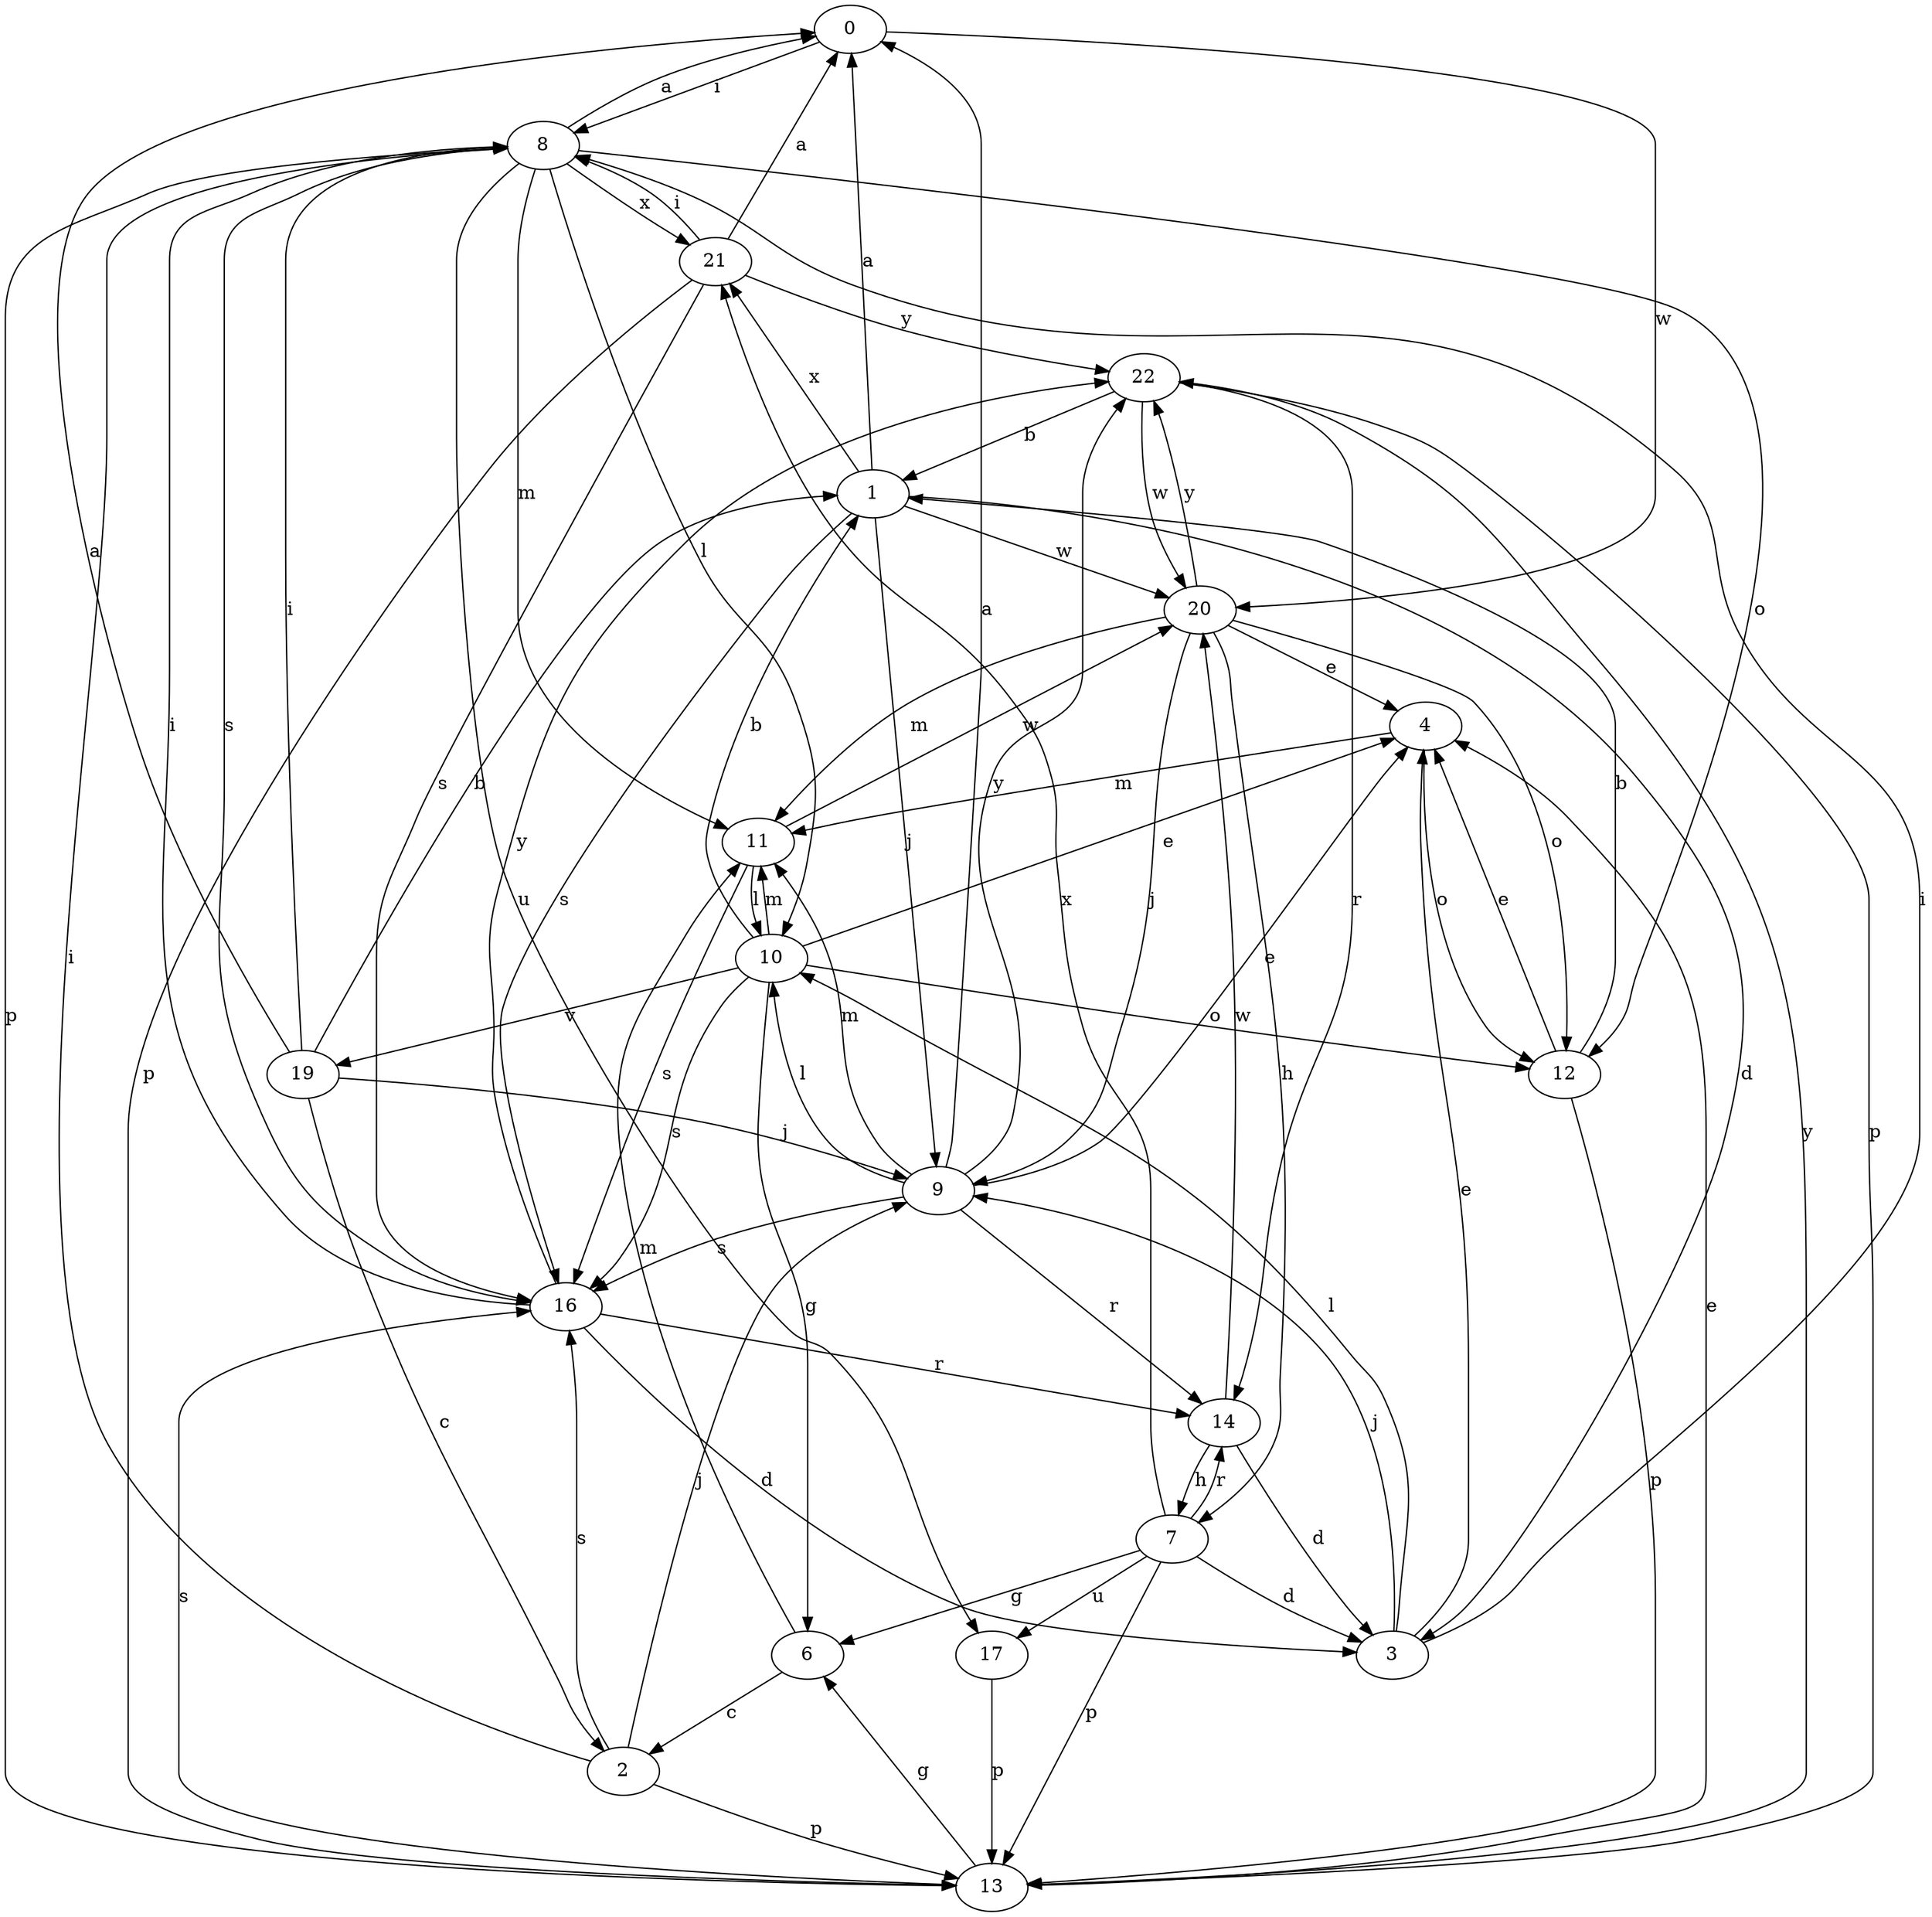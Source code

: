 strict digraph  {
0;
1;
2;
3;
4;
6;
7;
8;
9;
10;
11;
12;
13;
14;
16;
17;
19;
20;
21;
22;
0 -> 8  [label=i];
0 -> 20  [label=w];
1 -> 0  [label=a];
1 -> 3  [label=d];
1 -> 9  [label=j];
1 -> 16  [label=s];
1 -> 20  [label=w];
1 -> 21  [label=x];
2 -> 8  [label=i];
2 -> 9  [label=j];
2 -> 13  [label=p];
2 -> 16  [label=s];
3 -> 4  [label=e];
3 -> 8  [label=i];
3 -> 9  [label=j];
3 -> 10  [label=l];
4 -> 11  [label=m];
4 -> 12  [label=o];
6 -> 2  [label=c];
6 -> 11  [label=m];
7 -> 3  [label=d];
7 -> 6  [label=g];
7 -> 13  [label=p];
7 -> 14  [label=r];
7 -> 17  [label=u];
7 -> 21  [label=x];
8 -> 0  [label=a];
8 -> 10  [label=l];
8 -> 11  [label=m];
8 -> 12  [label=o];
8 -> 13  [label=p];
8 -> 16  [label=s];
8 -> 17  [label=u];
8 -> 21  [label=x];
9 -> 0  [label=a];
9 -> 4  [label=e];
9 -> 10  [label=l];
9 -> 11  [label=m];
9 -> 14  [label=r];
9 -> 16  [label=s];
9 -> 22  [label=y];
10 -> 1  [label=b];
10 -> 4  [label=e];
10 -> 6  [label=g];
10 -> 11  [label=m];
10 -> 12  [label=o];
10 -> 16  [label=s];
10 -> 19  [label=v];
11 -> 10  [label=l];
11 -> 16  [label=s];
11 -> 20  [label=w];
12 -> 1  [label=b];
12 -> 4  [label=e];
12 -> 13  [label=p];
13 -> 4  [label=e];
13 -> 6  [label=g];
13 -> 16  [label=s];
13 -> 22  [label=y];
14 -> 3  [label=d];
14 -> 7  [label=h];
14 -> 20  [label=w];
16 -> 3  [label=d];
16 -> 8  [label=i];
16 -> 14  [label=r];
16 -> 22  [label=y];
17 -> 13  [label=p];
19 -> 0  [label=a];
19 -> 1  [label=b];
19 -> 2  [label=c];
19 -> 8  [label=i];
19 -> 9  [label=j];
20 -> 4  [label=e];
20 -> 7  [label=h];
20 -> 9  [label=j];
20 -> 11  [label=m];
20 -> 12  [label=o];
20 -> 22  [label=y];
21 -> 0  [label=a];
21 -> 8  [label=i];
21 -> 13  [label=p];
21 -> 16  [label=s];
21 -> 22  [label=y];
22 -> 1  [label=b];
22 -> 13  [label=p];
22 -> 14  [label=r];
22 -> 20  [label=w];
}
